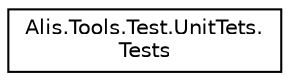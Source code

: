 digraph "Graphical Class Hierarchy"
{
 // LATEX_PDF_SIZE
  edge [fontname="Helvetica",fontsize="10",labelfontname="Helvetica",labelfontsize="10"];
  node [fontname="Helvetica",fontsize="10",shape=record];
  rankdir="LR";
  Node0 [label="Alis.Tools.Test.UnitTets.\lTests",height=0.2,width=0.4,color="black", fillcolor="white", style="filled",URL="$class_alis_1_1_tools_1_1_test_1_1_unit_tets_1_1_tests.html",tooltip="The tests class"];
}

